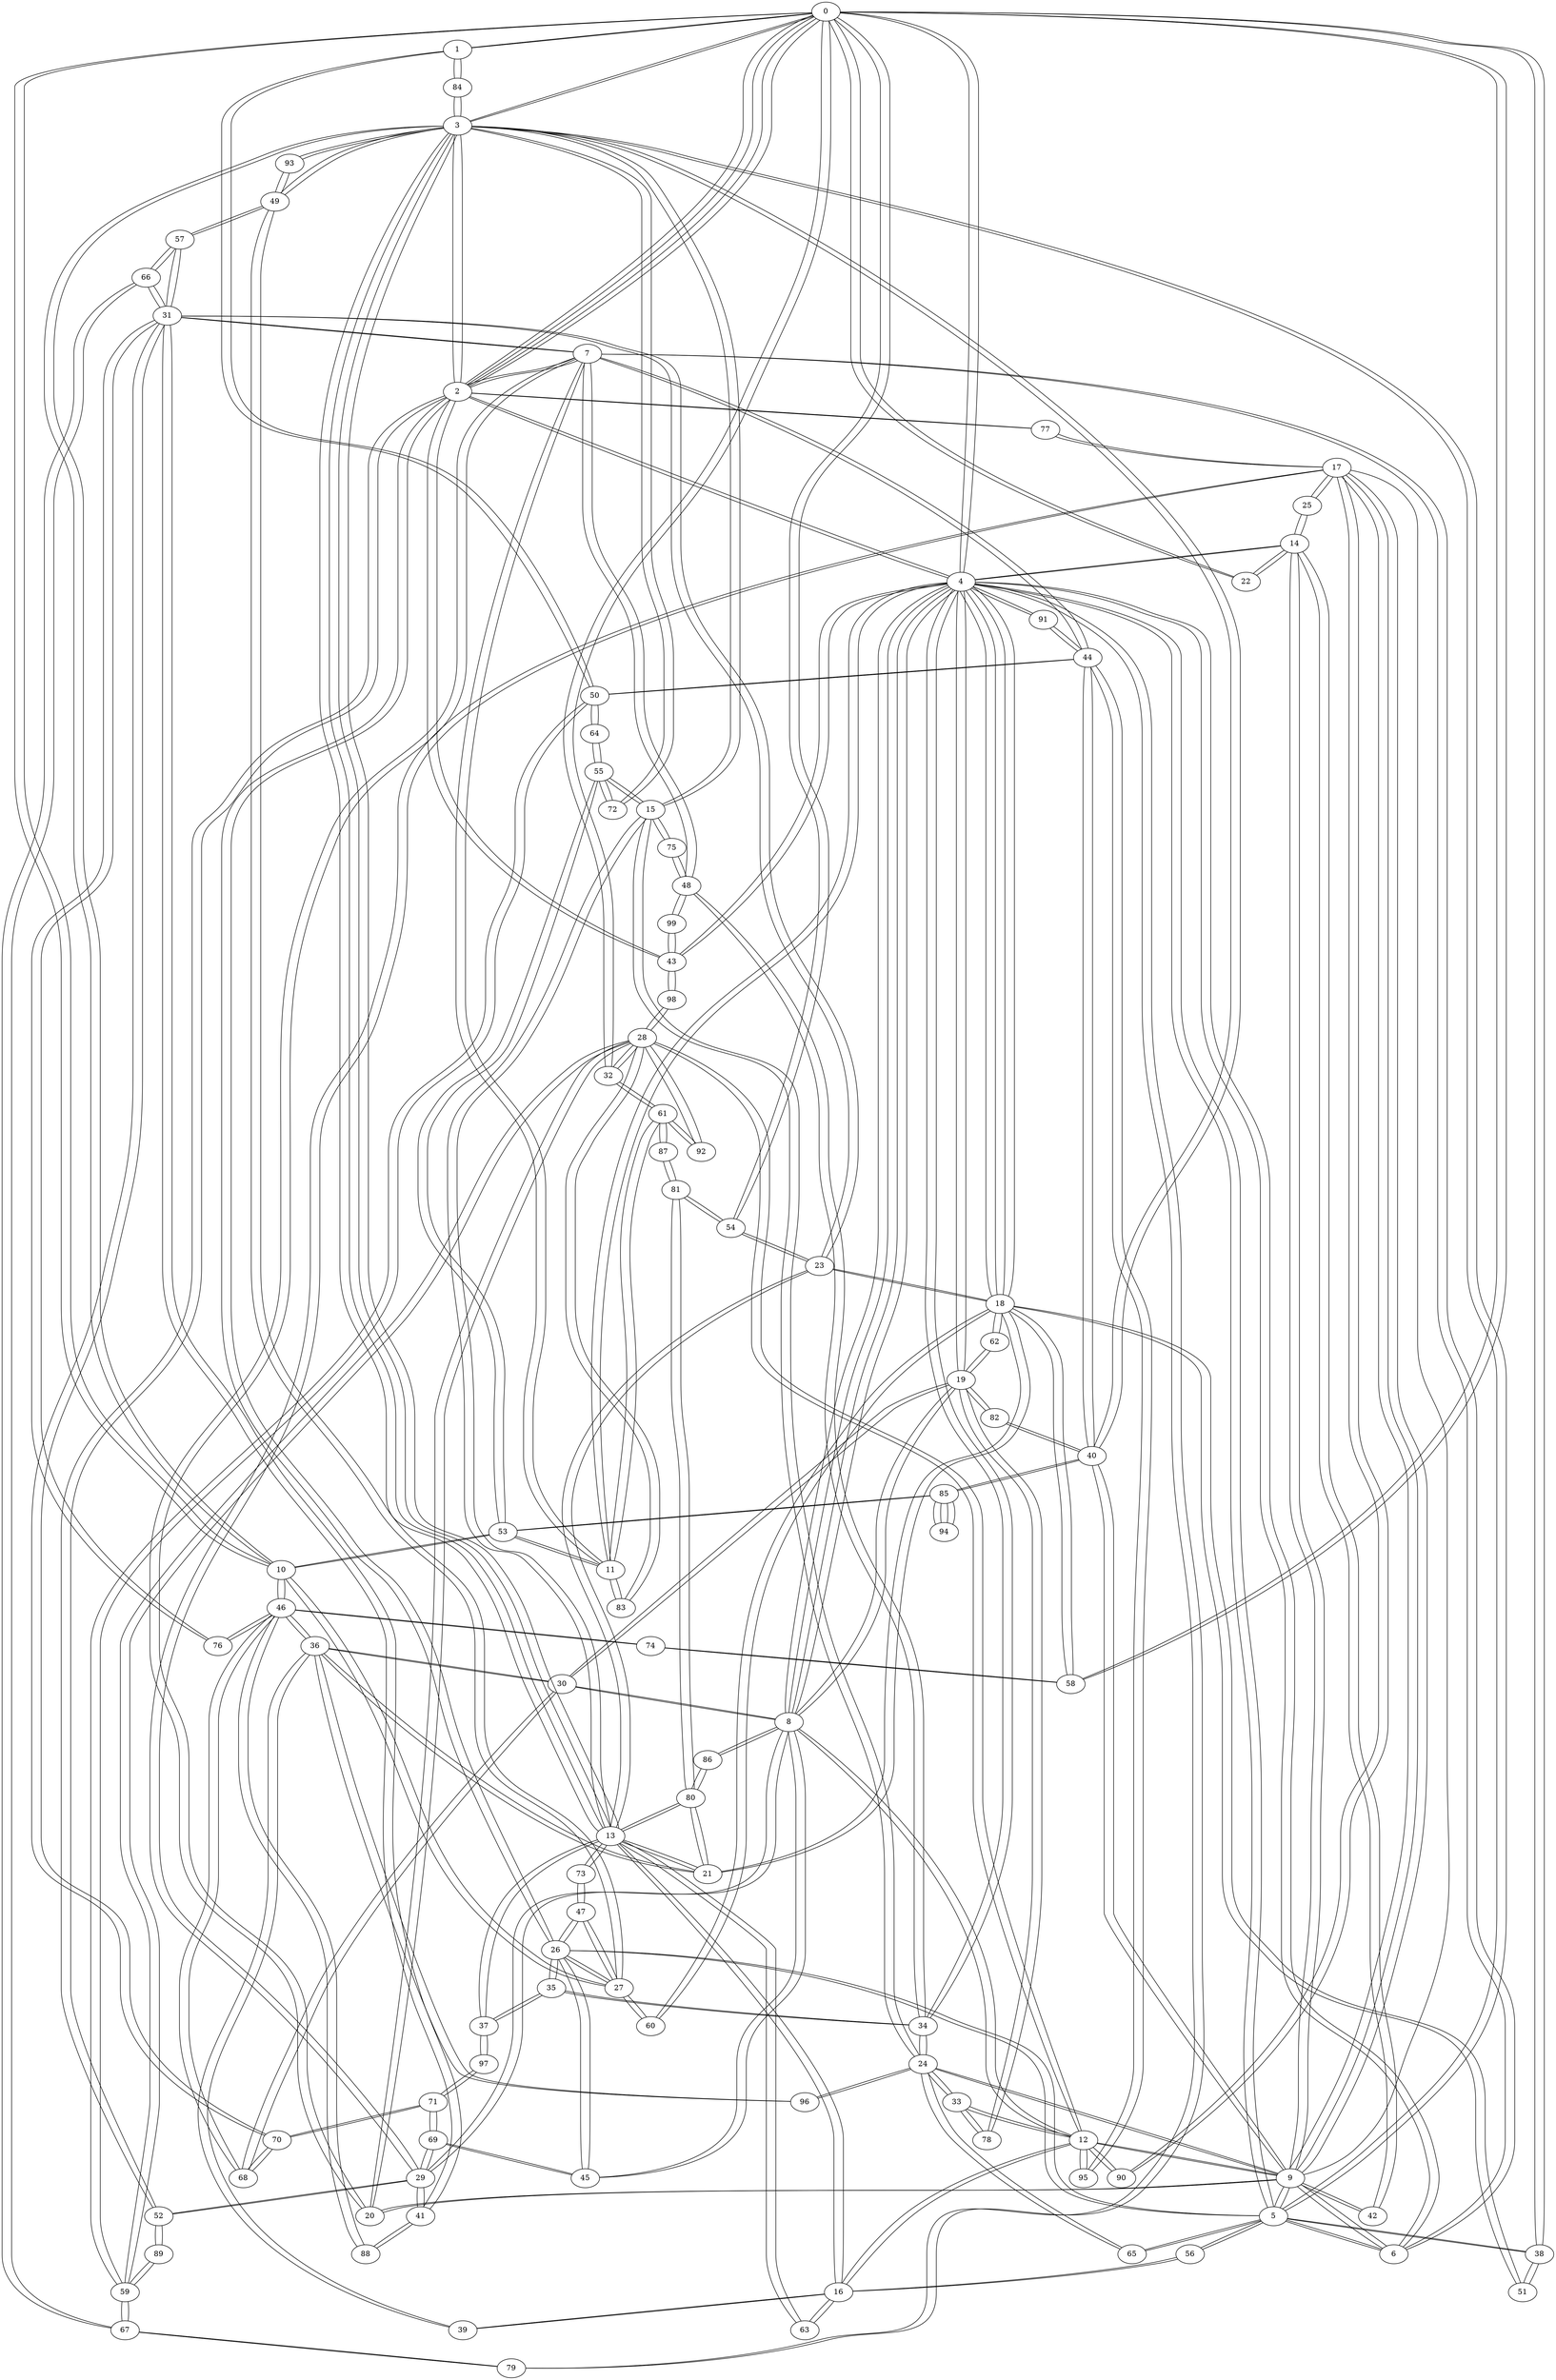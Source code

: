 graph {
  0 -- 1;
  0 -- 2;
  0 -- 2;
  0 -- 3;
  0 -- 4;
  0 -- 10;
  0 -- 22;
  0 -- 32;
  0 -- 38;
  0 -- 54;
  0 -- 58;
  1 -- 0;
  1 -- 50;
  1 -- 84;
  2 -- 0;
  2 -- 0;
  2 -- 3;
  2 -- 4;
  2 -- 7;
  2 -- 26;
  2 -- 43;
  2 -- 52;
  2 -- 77;
  3 -- 2;
  3 -- 0;
  3 -- 5;
  3 -- 10;
  3 -- 13;
  3 -- 13;
  3 -- 15;
  3 -- 40;
  3 -- 49;
  3 -- 72;
  3 -- 84;
  3 -- 93;
  4 -- 0;
  4 -- 2;
  4 -- 5;
  4 -- 6;
  4 -- 8;
  4 -- 8;
  4 -- 11;
  4 -- 14;
  4 -- 18;
  4 -- 18;
  4 -- 19;
  4 -- 34;
  4 -- 43;
  4 -- 79;
  4 -- 91;
  5 -- 3;
  5 -- 4;
  5 -- 6;
  5 -- 9;
  5 -- 26;
  5 -- 38;
  5 -- 56;
  5 -- 65;
  6 -- 4;
  6 -- 5;
  6 -- 7;
  6 -- 9;
  7 -- 2;
  7 -- 6;
  7 -- 11;
  7 -- 20;
  7 -- 31;
  7 -- 44;
  7 -- 48;
  8 -- 4;
  8 -- 4;
  8 -- 12;
  8 -- 19;
  8 -- 29;
  8 -- 30;
  8 -- 45;
  8 -- 86;
  9 -- 5;
  9 -- 6;
  9 -- 12;
  9 -- 14;
  9 -- 17;
  9 -- 17;
  9 -- 20;
  9 -- 24;
  9 -- 40;
  9 -- 42;
  10 -- 3;
  10 -- 0;
  10 -- 27;
  10 -- 46;
  10 -- 53;
  11 -- 7;
  11 -- 4;
  11 -- 53;
  11 -- 61;
  11 -- 83;
  12 -- 8;
  12 -- 9;
  12 -- 16;
  12 -- 28;
  12 -- 33;
  12 -- 90;
  12 -- 95;
  13 -- 3;
  13 -- 3;
  13 -- 15;
  13 -- 16;
  13 -- 21;
  13 -- 23;
  13 -- 37;
  13 -- 63;
  13 -- 73;
  13 -- 80;
  14 -- 4;
  14 -- 9;
  14 -- 22;
  14 -- 25;
  14 -- 42;
  15 -- 3;
  15 -- 13;
  15 -- 24;
  15 -- 55;
  15 -- 75;
  16 -- 12;
  16 -- 13;
  16 -- 39;
  16 -- 56;
  16 -- 63;
  17 -- 9;
  17 -- 9;
  17 -- 25;
  17 -- 29;
  17 -- 77;
  17 -- 90;
  18 -- 4;
  18 -- 4;
  18 -- 21;
  18 -- 23;
  18 -- 51;
  18 -- 58;
  18 -- 60;
  18 -- 62;
  19 -- 4;
  19 -- 8;
  19 -- 30;
  19 -- 62;
  19 -- 78;
  19 -- 82;
  20 -- 7;
  20 -- 9;
  20 -- 28;
  21 -- 13;
  21 -- 18;
  21 -- 36;
  21 -- 80;
  22 -- 0;
  22 -- 14;
  23 -- 18;
  23 -- 13;
  23 -- 31;
  23 -- 54;
  24 -- 15;
  24 -- 9;
  24 -- 33;
  24 -- 34;
  24 -- 65;
  24 -- 96;
  25 -- 17;
  25 -- 14;
  26 -- 2;
  26 -- 5;
  26 -- 27;
  26 -- 35;
  26 -- 45;
  26 -- 47;
  27 -- 10;
  27 -- 26;
  27 -- 47;
  27 -- 49;
  27 -- 60;
  28 -- 20;
  28 -- 12;
  28 -- 32;
  28 -- 59;
  28 -- 83;
  28 -- 92;
  28 -- 98;
  29 -- 17;
  29 -- 8;
  29 -- 41;
  29 -- 52;
  29 -- 69;
  30 -- 8;
  30 -- 19;
  30 -- 36;
  30 -- 68;
  31 -- 23;
  31 -- 7;
  31 -- 41;
  31 -- 57;
  31 -- 66;
  31 -- 70;
  31 -- 76;
  32 -- 0;
  32 -- 28;
  32 -- 61;
  33 -- 24;
  33 -- 12;
  33 -- 78;
  34 -- 4;
  34 -- 24;
  34 -- 35;
  34 -- 48;
  35 -- 34;
  35 -- 26;
  35 -- 37;
  36 -- 21;
  36 -- 30;
  36 -- 39;
  36 -- 46;
  36 -- 96;
  37 -- 35;
  37 -- 13;
  37 -- 97;
  38 -- 5;
  38 -- 0;
  38 -- 51;
  39 -- 36;
  39 -- 16;
  40 -- 9;
  40 -- 3;
  40 -- 44;
  40 -- 82;
  40 -- 85;
  41 -- 31;
  41 -- 29;
  41 -- 88;
  42 -- 9;
  42 -- 14;
  43 -- 2;
  43 -- 4;
  43 -- 98;
  43 -- 99;
  44 -- 7;
  44 -- 40;
  44 -- 50;
  44 -- 91;
  44 -- 95;
  45 -- 8;
  45 -- 26;
  45 -- 69;
  46 -- 36;
  46 -- 10;
  46 -- 68;
  46 -- 74;
  46 -- 76;
  46 -- 88;
  47 -- 26;
  47 -- 27;
  47 -- 73;
  48 -- 7;
  48 -- 34;
  48 -- 75;
  48 -- 99;
  49 -- 27;
  49 -- 3;
  49 -- 57;
  49 -- 93;
  50 -- 1;
  50 -- 44;
  50 -- 59;
  50 -- 64;
  51 -- 18;
  51 -- 38;
  52 -- 2;
  52 -- 29;
  52 -- 89;
  53 -- 11;
  53 -- 10;
  53 -- 55;
  53 -- 85;
  54 -- 23;
  54 -- 0;
  54 -- 81;
  55 -- 53;
  55 -- 15;
  55 -- 64;
  55 -- 72;
  56 -- 16;
  56 -- 5;
  57 -- 49;
  57 -- 31;
  57 -- 66;
  58 -- 18;
  58 -- 0;
  58 -- 74;
  59 -- 50;
  59 -- 28;
  59 -- 67;
  59 -- 89;
  60 -- 27;
  60 -- 18;
  61 -- 32;
  61 -- 11;
  61 -- 87;
  61 -- 92;
  62 -- 18;
  62 -- 19;
  63 -- 16;
  63 -- 13;
  64 -- 50;
  64 -- 55;
  65 -- 24;
  65 -- 5;
  66 -- 57;
  66 -- 31;
  66 -- 67;
  67 -- 59;
  67 -- 66;
  67 -- 79;
  68 -- 30;
  68 -- 46;
  68 -- 70;
  69 -- 29;
  69 -- 45;
  69 -- 71;
  70 -- 68;
  70 -- 31;
  70 -- 71;
  71 -- 69;
  71 -- 70;
  71 -- 97;
  72 -- 3;
  72 -- 55;
  73 -- 47;
  73 -- 13;
  74 -- 46;
  74 -- 58;
  75 -- 48;
  75 -- 15;
  76 -- 46;
  76 -- 31;
  77 -- 2;
  77 -- 17;
  78 -- 19;
  78 -- 33;
  79 -- 4;
  79 -- 67;
  80 -- 21;
  80 -- 13;
  80 -- 81;
  80 -- 86;
  81 -- 54;
  81 -- 80;
  81 -- 87;
  82 -- 19;
  82 -- 40;
  83 -- 11;
  83 -- 28;
  84 -- 1;
  84 -- 3;
  85 -- 53;
  85 -- 40;
  85 -- 94;
  85 -- 94;
  86 -- 8;
  86 -- 80;
  87 -- 61;
  87 -- 81;
  88 -- 46;
  88 -- 41;
  89 -- 52;
  89 -- 59;
  90 -- 17;
  90 -- 12;
  91 -- 44;
  91 -- 4;
  92 -- 28;
  92 -- 61;
  93 -- 49;
  93 -- 3;
  94 -- 85;
  94 -- 85;
  95 -- 44;
  95 -- 12;
  96 -- 36;
  96 -- 24;
  97 -- 37;
  97 -- 71;
  98 -- 43;
  98 -- 28;
  99 -- 48;
  99 -- 43;
}